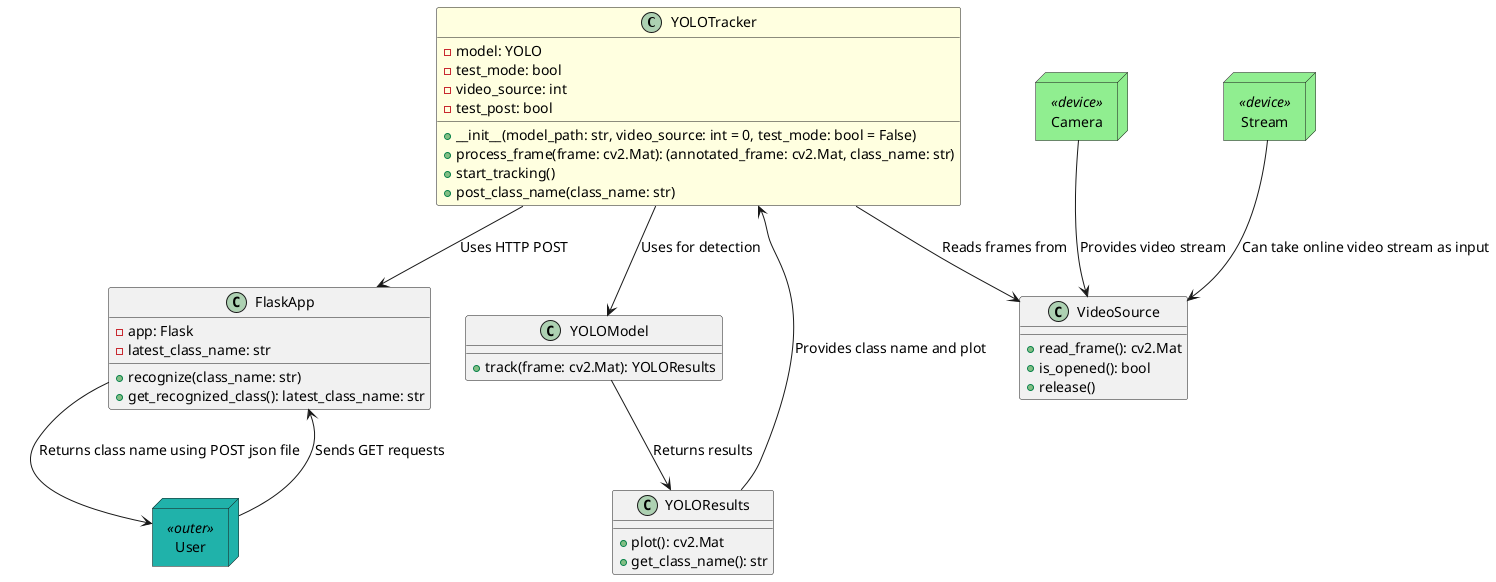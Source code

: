 @startuml openharmony_recog

' Set the diagram to top-to-bottom layout
' direction TB
top to bottom direction

' Set default font to increase spacing between Chinese characters
skinparam defaultFontName Arial
skinparam defaultFontSize 14


' Allow mixing of actors and classes
allowmixing

class YOLOTracker #lightYellow {
    - model: YOLO
    - test_mode: bool
    - video_source: int
    - test_post: bool
    
    + __init__(model_path: str, video_source: int = 0, test_mode: bool = False)
    + process_frame(frame: cv2.Mat): (annotated_frame: cv2.Mat, class_name: str)
    + start_tracking()
    + post_class_name(class_name: str)
}

class FlaskApp {
    - app: Flask
    - latest_class_name: str
    
    + recognize(class_name: str)
    + get_recognized_class(): latest_class_name: str
}

class VideoSource {
    + read_frame(): cv2.Mat
    + is_opened(): bool
    + release()
}

class YOLOModel {
    + track(frame: cv2.Mat): YOLOResults
}

class YOLOResults {
    + plot(): cv2.Mat
    + get_class_name(): str
}

node User<<outer>> #LightSeaGreen
User --> FlaskApp : "Sends GET requests"
FlaskApp --> User : "Returns class name using POST json file"

node Camera<<device>> #LightGreen
Camera --> VideoSource : "Provides video stream"

node Stream<<device>> #LightGreen
Stream --> VideoSource : "Can take online video stream as input"




YOLOTracker --> FlaskApp : "Uses HTTP POST"
YOLOTracker --> YOLOModel : "Uses for detection"
YOLOTracker --> VideoSource : "Reads frames from"
YOLOModel --> YOLOResults : "Returns results"
YOLOResults --> YOLOTracker : "Provides class name and plot"

@enduml
